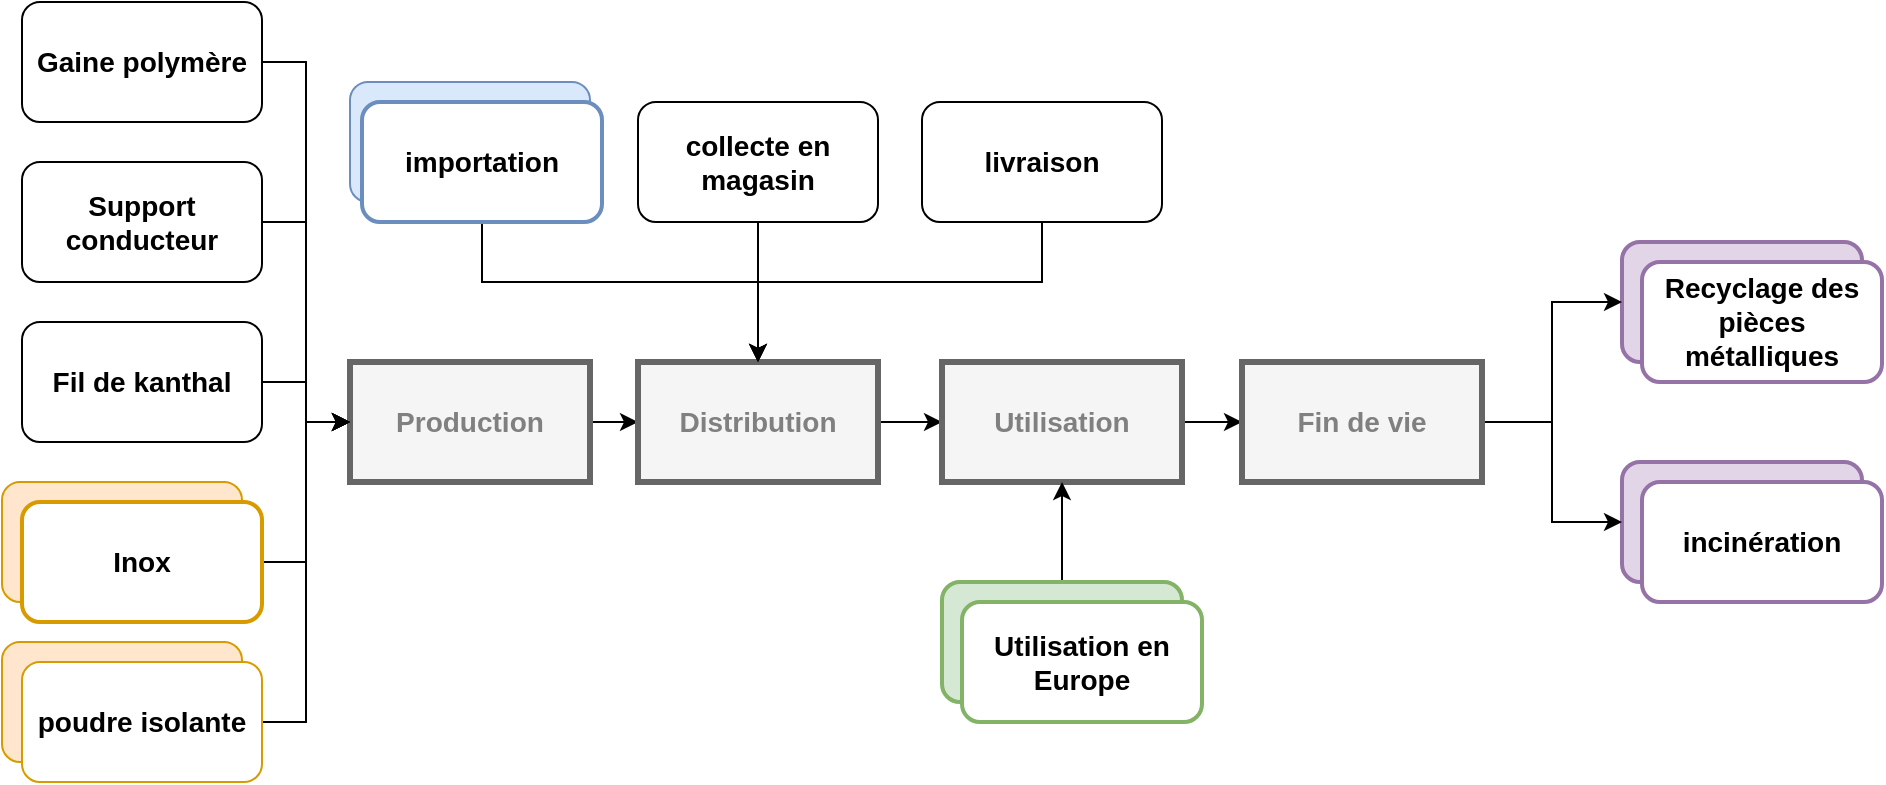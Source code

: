 <mxfile>
    <diagram name="Page-1" id="_muBPrpG7ApsDm3bkieO">
        <mxGraphModel dx="1328" dy="506" grid="1" gridSize="10" guides="1" tooltips="1" connect="1" arrows="1" fold="1" page="1" pageScale="1" pageWidth="827" pageHeight="1169" math="0" shadow="0">
            <root>
                <mxCell id="0"/>
                <mxCell id="1" parent="0"/>
                <mxCell id="80" value="" style="rounded=1;whiteSpace=wrap;html=1;fillColor=#e1d5e7;strokeColor=#9673a6;strokeWidth=2;shadow=0;glass=0;fillStyle=auto;" parent="1" vertex="1">
                    <mxGeometry x="1010" y="440" width="120" height="60" as="geometry"/>
                </mxCell>
                <mxCell id="81" value="" style="rounded=1;whiteSpace=wrap;html=1;fillColor=#e1d5e7;strokeColor=#9673a6;strokeWidth=2;shadow=0;glass=0;fillStyle=auto;" parent="1" vertex="1">
                    <mxGeometry x="1010" y="550" width="120" height="60" as="geometry"/>
                </mxCell>
                <mxCell id="39" style="edgeStyle=orthogonalEdgeStyle;shape=connector;curved=0;rounded=0;html=1;entryX=0;entryY=0.5;entryDx=0;entryDy=0;strokeColor=default;align=center;verticalAlign=middle;fontFamily=Helvetica;fontSize=11;fontColor=default;labelBackgroundColor=default;endArrow=classic;strokeWidth=1;" parent="1" source="_g_-pIgFg-YZKvBXQmOI-11" target="_g_-pIgFg-YZKvBXQmOI-55" edge="1">
                    <mxGeometry relative="1" as="geometry"/>
                </mxCell>
                <mxCell id="_g_-pIgFg-YZKvBXQmOI-11" value="&lt;font style=&quot;font-size: 14px;&quot;&gt;&lt;b&gt;Fil de kanthal&lt;/b&gt;&lt;/font&gt;" style="rounded=1;whiteSpace=wrap;html=1;strokeWidth=1;" parent="1" vertex="1">
                    <mxGeometry x="210" y="480" width="120" height="60" as="geometry"/>
                </mxCell>
                <mxCell id="_g_-pIgFg-YZKvBXQmOI-32" style="edgeStyle=orthogonalEdgeStyle;rounded=0;orthogonalLoop=1;jettySize=auto;html=1;exitX=0.5;exitY=1;exitDx=0;exitDy=0;strokeWidth=1;" parent="1" edge="1">
                    <mxGeometry relative="1" as="geometry">
                        <mxPoint x="990" y="420" as="sourcePoint"/>
                        <mxPoint x="990" y="420" as="targetPoint"/>
                    </mxGeometry>
                </mxCell>
                <mxCell id="76" style="edgeStyle=orthogonalEdgeStyle;shape=connector;rounded=0;html=1;entryX=0;entryY=0.5;entryDx=0;entryDy=0;strokeColor=default;strokeWidth=1;align=center;verticalAlign=middle;fontFamily=Helvetica;fontSize=11;fontColor=default;labelBackgroundColor=default;endArrow=classic;" parent="1" source="_g_-pIgFg-YZKvBXQmOI-55" target="_g_-pIgFg-YZKvBXQmOI-56" edge="1">
                    <mxGeometry relative="1" as="geometry"/>
                </mxCell>
                <mxCell id="_g_-pIgFg-YZKvBXQmOI-55" value="&lt;font style=&quot;font-size: 14px;&quot; color=&quot;#808080&quot;&gt;&lt;b&gt;Production&lt;/b&gt;&lt;/font&gt;" style="rounded=0;whiteSpace=wrap;html=1;strokeWidth=3;strokeColor=#666666;fillColor=#f5f5f5;fontColor=#333333;" parent="1" vertex="1">
                    <mxGeometry x="374" y="500" width="120" height="60" as="geometry"/>
                </mxCell>
                <mxCell id="_g_-pIgFg-YZKvBXQmOI-102" style="edgeStyle=orthogonalEdgeStyle;rounded=0;orthogonalLoop=1;jettySize=auto;html=1;entryX=0;entryY=0.5;entryDx=0;entryDy=0;strokeWidth=1;" parent="1" source="_g_-pIgFg-YZKvBXQmOI-56" target="_g_-pIgFg-YZKvBXQmOI-57" edge="1">
                    <mxGeometry relative="1" as="geometry"/>
                </mxCell>
                <mxCell id="_g_-pIgFg-YZKvBXQmOI-56" value="&lt;font style=&quot;font-size: 14px;&quot; color=&quot;#808080&quot;&gt;&lt;b style=&quot;&quot;&gt;Distribution&lt;/b&gt;&lt;/font&gt;" style="rounded=0;whiteSpace=wrap;html=1;strokeWidth=3;strokeColor=#666666;fillColor=#f5f5f5;fontColor=#333333;" parent="1" vertex="1">
                    <mxGeometry x="518" y="500" width="120" height="60" as="geometry"/>
                </mxCell>
                <mxCell id="75" style="edgeStyle=orthogonalEdgeStyle;shape=connector;rounded=0;html=1;entryX=0;entryY=0.5;entryDx=0;entryDy=0;strokeColor=default;strokeWidth=1;align=center;verticalAlign=middle;fontFamily=Helvetica;fontSize=11;fontColor=default;labelBackgroundColor=default;endArrow=classic;" parent="1" source="_g_-pIgFg-YZKvBXQmOI-57" target="_g_-pIgFg-YZKvBXQmOI-58" edge="1">
                    <mxGeometry relative="1" as="geometry"/>
                </mxCell>
                <mxCell id="_g_-pIgFg-YZKvBXQmOI-57" value="&lt;font style=&quot;font-size: 14px;&quot; color=&quot;#808080&quot;&gt;&lt;b style=&quot;&quot;&gt;Utilisation&lt;/b&gt;&lt;/font&gt;" style="rounded=0;whiteSpace=wrap;html=1;strokeWidth=3;strokeColor=#666666;fillColor=#f5f5f5;fontColor=#333333;" parent="1" vertex="1">
                    <mxGeometry x="670" y="500" width="120" height="60" as="geometry"/>
                </mxCell>
                <mxCell id="_g_-pIgFg-YZKvBXQmOI-117" style="edgeStyle=orthogonalEdgeStyle;rounded=0;orthogonalLoop=1;jettySize=auto;html=1;exitX=1;exitY=0.5;exitDx=0;exitDy=0;entryX=0;entryY=0.5;entryDx=0;entryDy=0;strokeWidth=1;" parent="1" source="_g_-pIgFg-YZKvBXQmOI-58" target="80" edge="1">
                    <mxGeometry relative="1" as="geometry">
                        <mxPoint x="1020" y="530" as="targetPoint"/>
                    </mxGeometry>
                </mxCell>
                <mxCell id="61" style="edgeStyle=orthogonalEdgeStyle;shape=connector;rounded=0;html=1;entryX=0;entryY=0.5;entryDx=0;entryDy=0;strokeColor=default;strokeWidth=1;align=center;verticalAlign=middle;fontFamily=Helvetica;fontSize=11;fontColor=default;labelBackgroundColor=default;endArrow=classic;" parent="1" source="_g_-pIgFg-YZKvBXQmOI-58" target="81" edge="1">
                    <mxGeometry relative="1" as="geometry"/>
                </mxCell>
                <mxCell id="_g_-pIgFg-YZKvBXQmOI-58" value="&lt;font style=&quot;font-size: 14px;&quot; color=&quot;#808080&quot;&gt;&lt;b style=&quot;&quot;&gt;Fin de vie&lt;/b&gt;&lt;/font&gt;" style="rounded=0;whiteSpace=wrap;html=1;strokeWidth=3;strokeColor=#666666;fillColor=#f5f5f5;fontColor=#333333;" parent="1" vertex="1">
                    <mxGeometry x="820" y="500" width="120" height="60" as="geometry"/>
                </mxCell>
                <mxCell id="41" style="edgeStyle=orthogonalEdgeStyle;shape=connector;curved=0;rounded=0;html=1;entryX=0;entryY=0.5;entryDx=0;entryDy=0;strokeColor=default;align=center;verticalAlign=middle;fontFamily=Helvetica;fontSize=11;fontColor=default;labelBackgroundColor=default;endArrow=classic;strokeWidth=1;exitX=1;exitY=0.5;exitDx=0;exitDy=0;" parent="1" source="63" target="_g_-pIgFg-YZKvBXQmOI-55" edge="1">
                    <mxGeometry relative="1" as="geometry">
                        <mxPoint x="320" y="590" as="sourcePoint"/>
                    </mxGeometry>
                </mxCell>
                <mxCell id="_g_-pIgFg-YZKvBXQmOI-84" value="" style="rounded=1;whiteSpace=wrap;html=1;fillColor=#ffe6cc;strokeColor=#d79b00;strokeWidth=1;" parent="1" vertex="1">
                    <mxGeometry x="200" y="560" width="120" height="60" as="geometry"/>
                </mxCell>
                <mxCell id="42" style="edgeStyle=orthogonalEdgeStyle;shape=connector;curved=0;rounded=0;html=1;entryX=0;entryY=0.5;entryDx=0;entryDy=0;strokeColor=default;align=center;verticalAlign=middle;fontFamily=Helvetica;fontSize=11;fontColor=default;labelBackgroundColor=default;endArrow=classic;strokeWidth=1;exitX=1;exitY=0.5;exitDx=0;exitDy=0;" parent="1" source="66" target="_g_-pIgFg-YZKvBXQmOI-55" edge="1">
                    <mxGeometry relative="1" as="geometry"/>
                </mxCell>
                <mxCell id="_g_-pIgFg-YZKvBXQmOI-85" value="" style="rounded=1;whiteSpace=wrap;html=1;strokeWidth=1;fillColor=#ffe6cc;strokeColor=#d79b00;" parent="1" vertex="1">
                    <mxGeometry x="200" y="640" width="120" height="60" as="geometry"/>
                </mxCell>
                <mxCell id="_g_-pIgFg-YZKvBXQmOI-93" value="" style="rounded=1;whiteSpace=wrap;html=1;fillColor=#dae8fc;strokeColor=#6c8ebf;strokeWidth=1;" parent="1" vertex="1">
                    <mxGeometry x="374" y="360" width="120" height="60" as="geometry"/>
                </mxCell>
                <mxCell id="_g_-pIgFg-YZKvBXQmOI-118" value="&lt;b&gt;&lt;font style=&quot;font-size: 14px;&quot;&gt;Recyclage des pièces métalliques&lt;/font&gt;&lt;/b&gt;" style="rounded=1;whiteSpace=wrap;html=1;fillColor=#FFFFFF;strokeColor=#9673a6;strokeWidth=2;" parent="1" vertex="1">
                    <mxGeometry x="1020" y="450" width="120" height="60" as="geometry"/>
                </mxCell>
                <mxCell id="_g_-pIgFg-YZKvBXQmOI-122" value="&lt;div&gt;&lt;b&gt;&lt;font style=&quot;font-size: 14px;&quot;&gt;incinération&lt;/font&gt;&lt;/b&gt;&lt;/div&gt;" style="rounded=1;whiteSpace=wrap;html=1;fillColor=#FFFFFF;strokeColor=#9673a6;strokeWidth=2;" parent="1" vertex="1">
                    <mxGeometry x="1020" y="560" width="120" height="60" as="geometry"/>
                </mxCell>
                <mxCell id="TKz2kePubepipSxSgJpN-10" value="" style="edgeStyle=orthogonalEdgeStyle;rounded=0;orthogonalLoop=1;jettySize=auto;html=1;entryX=0.5;entryY=1;entryDx=0;entryDy=0;strokeWidth=1;exitX=0.5;exitY=0;exitDx=0;exitDy=0;" parent="1" source="83" target="_g_-pIgFg-YZKvBXQmOI-57" edge="1">
                    <mxGeometry relative="1" as="geometry">
                        <Array as="points"/>
                    </mxGeometry>
                </mxCell>
                <mxCell id="38" style="edgeStyle=orthogonalEdgeStyle;shape=connector;curved=0;rounded=0;html=1;entryX=0;entryY=0.5;entryDx=0;entryDy=0;strokeColor=default;align=center;verticalAlign=middle;fontFamily=Helvetica;fontSize=11;fontColor=default;labelBackgroundColor=default;endArrow=classic;strokeWidth=1;" parent="1" source="29" target="_g_-pIgFg-YZKvBXQmOI-55" edge="1">
                    <mxGeometry relative="1" as="geometry"/>
                </mxCell>
                <mxCell id="29" value="&lt;font style=&quot;font-size: 14px;&quot;&gt;&lt;b&gt;Support conducteur&lt;/b&gt;&lt;/font&gt;" style="rounded=1;whiteSpace=wrap;html=1;strokeWidth=1;" parent="1" vertex="1">
                    <mxGeometry x="210" y="400" width="120" height="60" as="geometry"/>
                </mxCell>
                <mxCell id="63" value="&lt;font style=&quot;font-size: 14px;&quot;&gt;&lt;b&gt;Inox&lt;/b&gt;&lt;/font&gt;" style="rounded=1;whiteSpace=wrap;html=1;fillColor=#FFFFFF;strokeColor=#d79b00;strokeWidth=2;shadow=0;glass=0;fillStyle=auto;" parent="1" vertex="1">
                    <mxGeometry x="210" y="570" width="120" height="60" as="geometry"/>
                </mxCell>
                <mxCell id="66" value="&lt;font style=&quot;font-size: 14px;&quot;&gt;&lt;b&gt;poudre isolante&lt;/b&gt;&lt;/font&gt;" style="rounded=1;whiteSpace=wrap;html=1;fillColor=#FFFFFF;strokeColor=#d79b00;strokeWidth=1;shadow=0;glass=0;fillStyle=auto;" parent="1" vertex="1">
                    <mxGeometry x="210" y="650" width="120" height="60" as="geometry"/>
                </mxCell>
                <mxCell id="77" style="edgeStyle=orthogonalEdgeStyle;shape=connector;rounded=0;html=1;entryX=0.5;entryY=0;entryDx=0;entryDy=0;strokeColor=default;strokeWidth=1;align=center;verticalAlign=middle;fontFamily=Helvetica;fontSize=11;fontColor=default;labelBackgroundColor=default;endArrow=classic;" parent="1" source="67" target="_g_-pIgFg-YZKvBXQmOI-56" edge="1">
                    <mxGeometry relative="1" as="geometry">
                        <Array as="points">
                            <mxPoint x="440" y="460"/>
                            <mxPoint x="578" y="460"/>
                        </Array>
                    </mxGeometry>
                </mxCell>
                <mxCell id="67" value="&lt;font style=&quot;font-size: 14px;&quot;&gt;&lt;b&gt;importation&lt;/b&gt;&lt;/font&gt;" style="rounded=1;whiteSpace=wrap;html=1;fillColor=#FFFFFF;strokeColor=#6c8ebf;strokeWidth=2;shadow=0;glass=0;fillStyle=auto;" parent="1" vertex="1">
                    <mxGeometry x="380" y="370" width="120" height="60" as="geometry"/>
                </mxCell>
                <mxCell id="78" style="edgeStyle=orthogonalEdgeStyle;shape=connector;rounded=0;html=1;entryX=0.5;entryY=0;entryDx=0;entryDy=0;strokeColor=default;strokeWidth=1;align=center;verticalAlign=middle;fontFamily=Helvetica;fontSize=11;fontColor=default;labelBackgroundColor=default;endArrow=classic;" parent="1" source="68" target="_g_-pIgFg-YZKvBXQmOI-56" edge="1">
                    <mxGeometry relative="1" as="geometry"/>
                </mxCell>
                <mxCell id="68" value="&lt;font style=&quot;font-size: 14px;&quot;&gt;&lt;b&gt;collecte en magasin&lt;/b&gt;&lt;/font&gt;" style="rounded=1;whiteSpace=wrap;html=1;strokeWidth=1;shadow=0;glass=0;fillStyle=auto;" parent="1" vertex="1">
                    <mxGeometry x="518" y="370" width="120" height="60" as="geometry"/>
                </mxCell>
                <mxCell id="79" style="edgeStyle=orthogonalEdgeStyle;shape=connector;rounded=0;html=1;entryX=0.5;entryY=0;entryDx=0;entryDy=0;strokeColor=default;strokeWidth=1;align=center;verticalAlign=middle;fontFamily=Helvetica;fontSize=11;fontColor=default;labelBackgroundColor=default;endArrow=classic;" parent="1" source="69" target="_g_-pIgFg-YZKvBXQmOI-56" edge="1">
                    <mxGeometry relative="1" as="geometry">
                        <Array as="points">
                            <mxPoint x="720" y="460"/>
                            <mxPoint x="578" y="460"/>
                        </Array>
                    </mxGeometry>
                </mxCell>
                <mxCell id="69" value="&lt;font style=&quot;font-size: 14px;&quot;&gt;&lt;b&gt;livraison&lt;/b&gt;&lt;/font&gt;" style="rounded=1;whiteSpace=wrap;html=1;strokeWidth=1;shadow=0;glass=0;fillStyle=auto;" parent="1" vertex="1">
                    <mxGeometry x="660" y="370" width="120" height="60" as="geometry"/>
                </mxCell>
                <mxCell id="83" value="" style="rounded=1;whiteSpace=wrap;html=1;fillColor=#d5e8d4;strokeColor=#82b366;strokeWidth=2;" parent="1" vertex="1">
                    <mxGeometry x="670" y="610" width="120" height="60" as="geometry"/>
                </mxCell>
                <mxCell id="TKz2kePubepipSxSgJpN-7" value="&lt;b&gt;&lt;font style=&quot;font-size: 14px;&quot;&gt;Utilisation en Europe&lt;/font&gt;&lt;/b&gt;" style="rounded=1;whiteSpace=wrap;html=1;fillColor=#FFFFFF;strokeColor=#82b366;strokeWidth=2;" parent="1" vertex="1">
                    <mxGeometry x="680" y="620" width="120" height="60" as="geometry"/>
                </mxCell>
                <mxCell id="85" style="edgeStyle=orthogonalEdgeStyle;shape=connector;rounded=0;html=1;entryX=0;entryY=0.5;entryDx=0;entryDy=0;strokeColor=default;strokeWidth=1;align=center;verticalAlign=middle;fontFamily=Helvetica;fontSize=11;fontColor=default;labelBackgroundColor=default;endArrow=classic;" parent="1" source="84" target="_g_-pIgFg-YZKvBXQmOI-55" edge="1">
                    <mxGeometry relative="1" as="geometry"/>
                </mxCell>
                <mxCell id="84" value="&lt;font style=&quot;font-size: 14px;&quot;&gt;&lt;b&gt;Gaine polymère&lt;/b&gt;&lt;/font&gt;" style="rounded=1;whiteSpace=wrap;html=1;strokeWidth=1;" parent="1" vertex="1">
                    <mxGeometry x="210" y="320" width="120" height="60" as="geometry"/>
                </mxCell>
            </root>
        </mxGraphModel>
    </diagram>
</mxfile>